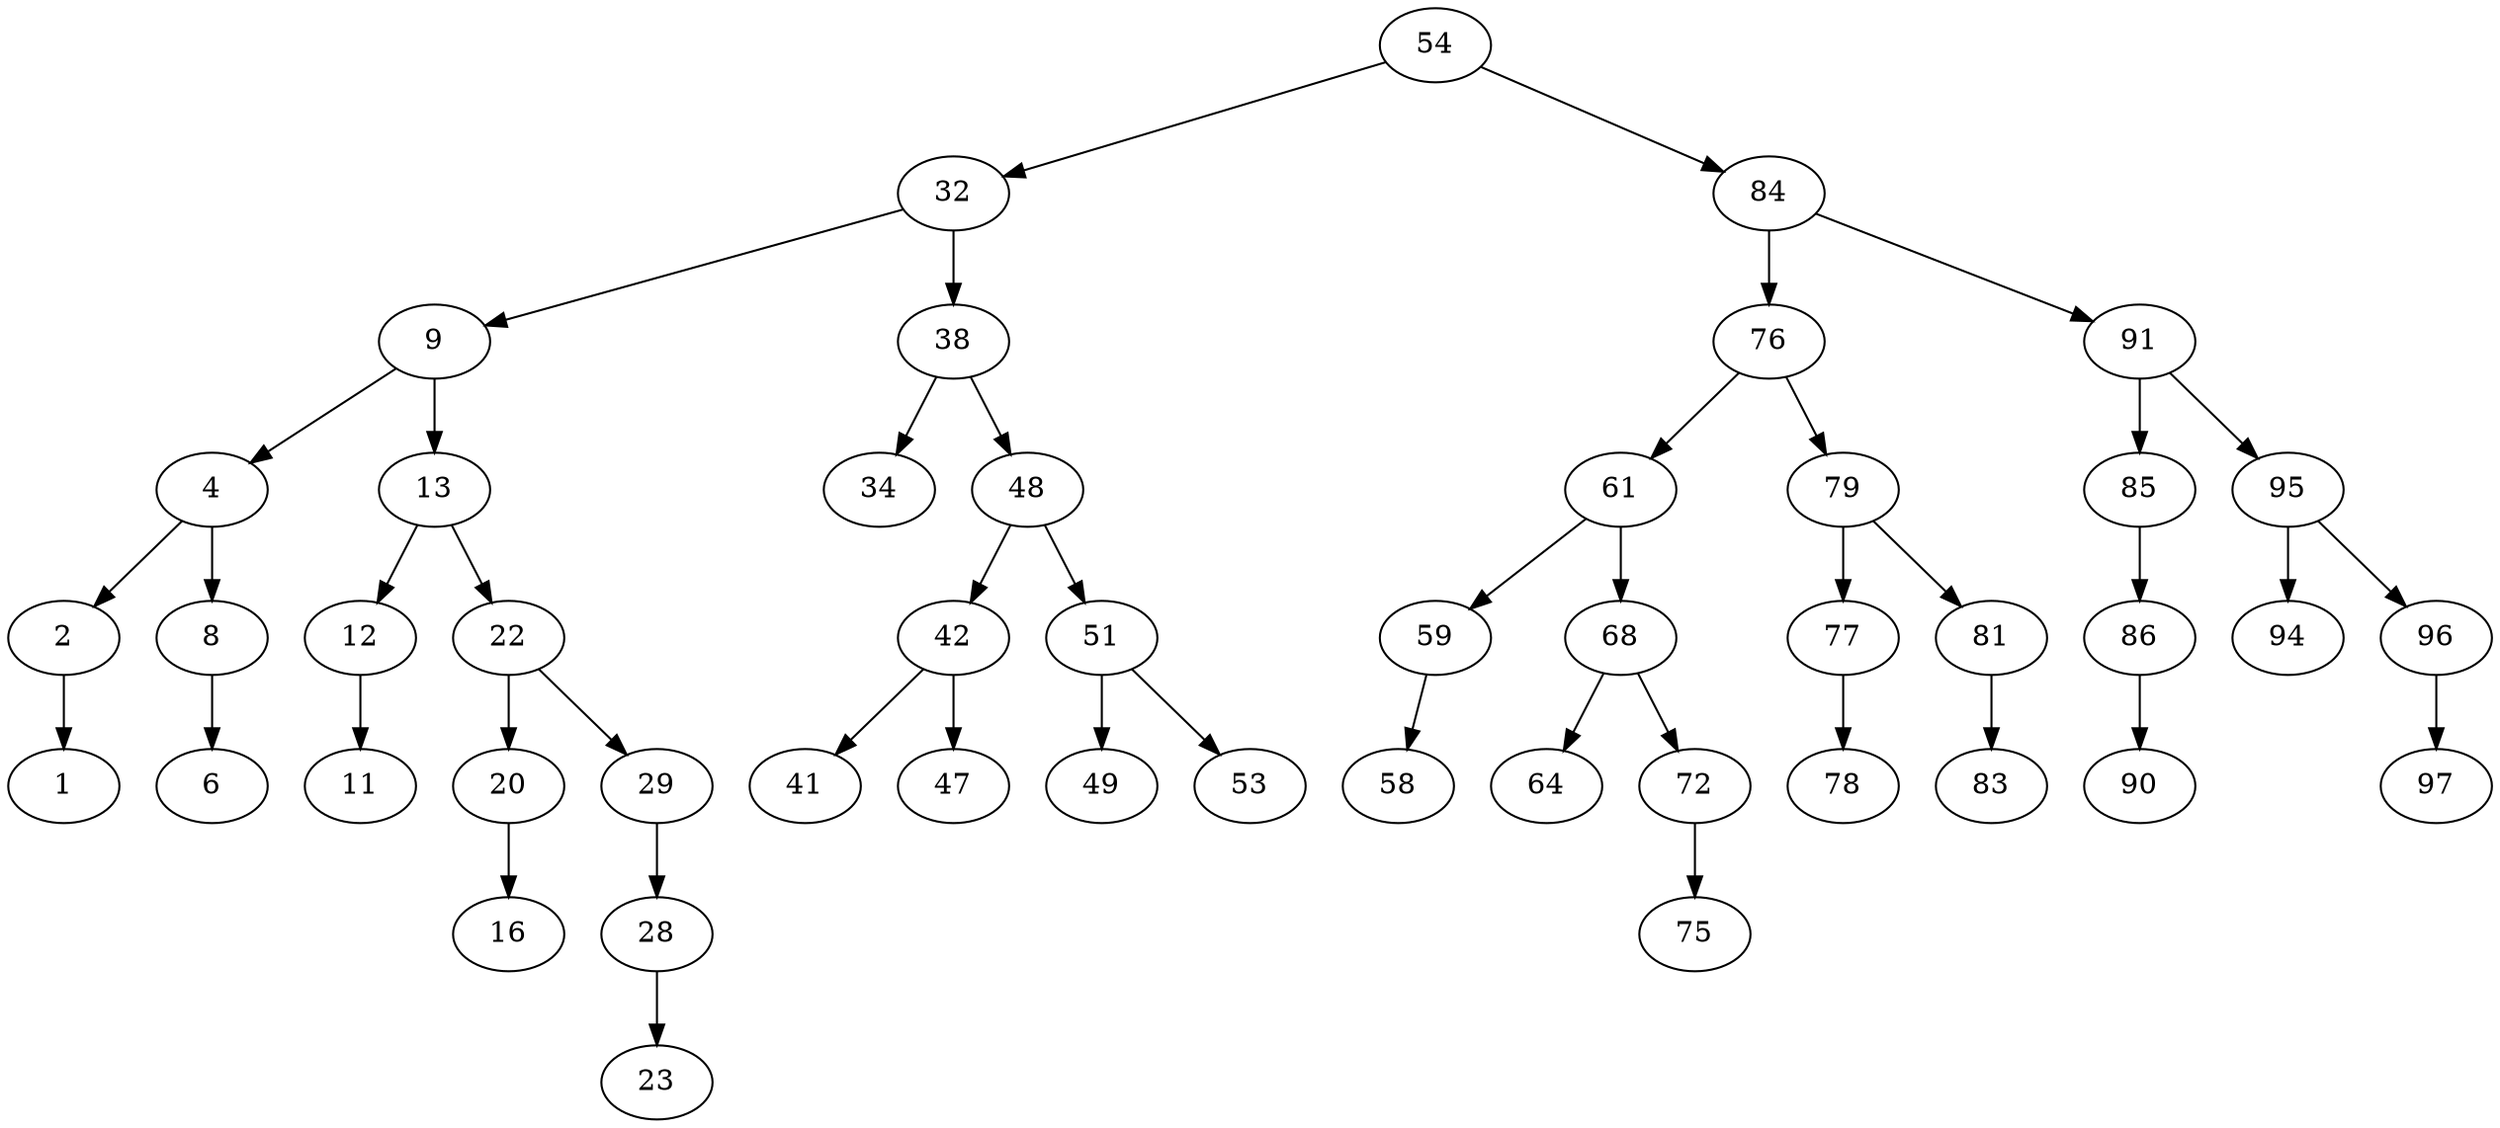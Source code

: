 digraph AVLTree {
54 -> 32;
32 -> 9;
9 -> 4;
4 -> 2;
2 -> 1;
4 -> 8;
8 -> 6;
9 -> 13;
13 -> 12;
12 -> 11;
13 -> 22;
22 -> 20;
20 -> 16;
22 -> 29;
29 -> 28;
28 -> 23;
32 -> 38;
38 -> 34;
38 -> 48;
48 -> 42;
42 -> 41;
42 -> 47;
48 -> 51;
51 -> 49;
51 -> 53;
54 -> 84;
84 -> 76;
76 -> 61;
61 -> 59;
59 -> 58;
61 -> 68;
68 -> 64;
68 -> 72;
72 -> 75;
76 -> 79;
79 -> 77;
77 -> 78;
79 -> 81;
81 -> 83;
84 -> 91;
91 -> 85;
85 -> 86;
86 -> 90;
91 -> 95;
95 -> 94;
95 -> 96;
96 -> 97;
}
